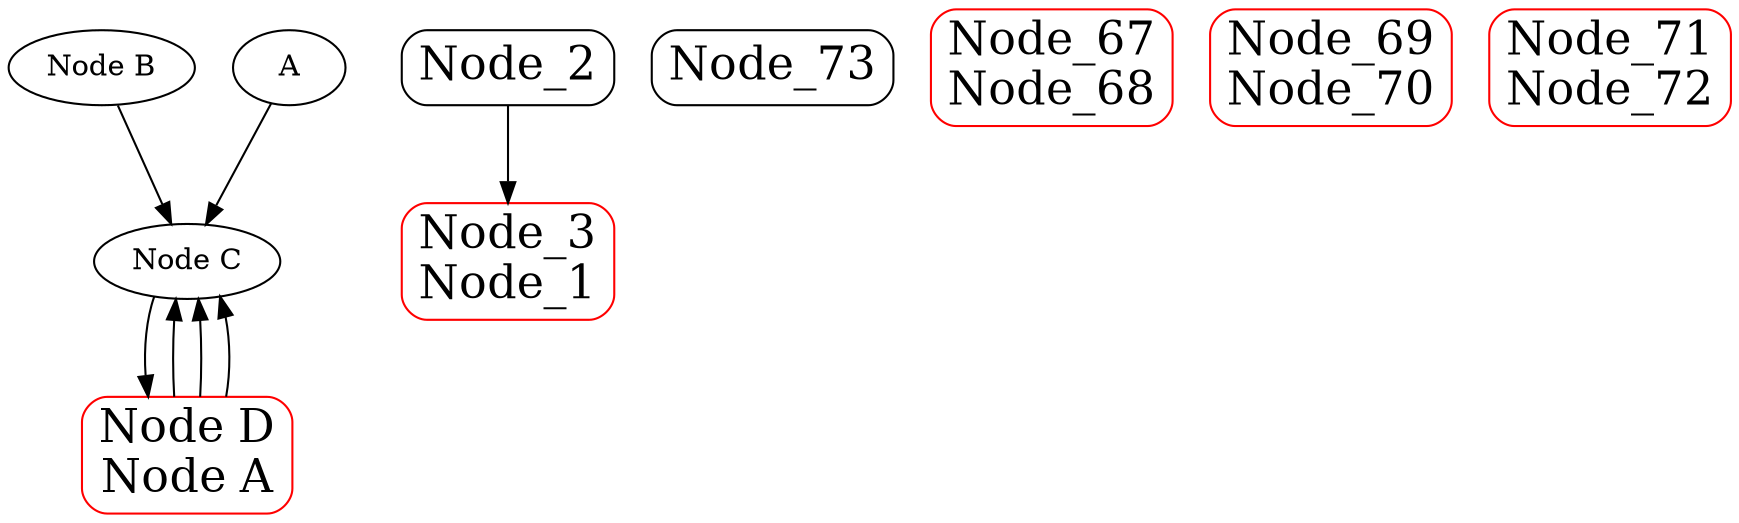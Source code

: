 digraph G {
B [label="Node B"];
C [label="Node C"];
A -> C;
B -> C;
subgraph "sub_graph_1" {
label="sub_graph_1";
Node_2 [shape=Mrecord, fontsize=22, label="Node_2"];
Node_3_Node_1 [label="Node_3\nNode_1", shape=Mrecord, fontsize=22, color=red];
Node_2 -> Node_3_Node_1;
}

subgraph "sub_graph_2" {
label="sub_graph_2";
Node_73 [shape=Mrecord, fontsize=22, label="Node_73"];
Node_67_Node_68 [label="Node_67\nNode_68", shape=Mrecord, fontsize=22, color=red];
Node_69_Node_70 [label="Node_69\nNode_70", shape=Mrecord, fontsize=22, color=red];
Node_71_Node_72 [label="Node_71\nNode_72", shape=Mrecord, fontsize=22, color=red];
}

D_A [label="Node D\nNode A", shape=Mrecord, fontsize=22, color=red];
D_A -> C;
D_A -> C;
C -> D_A;
D_A -> C;
}
